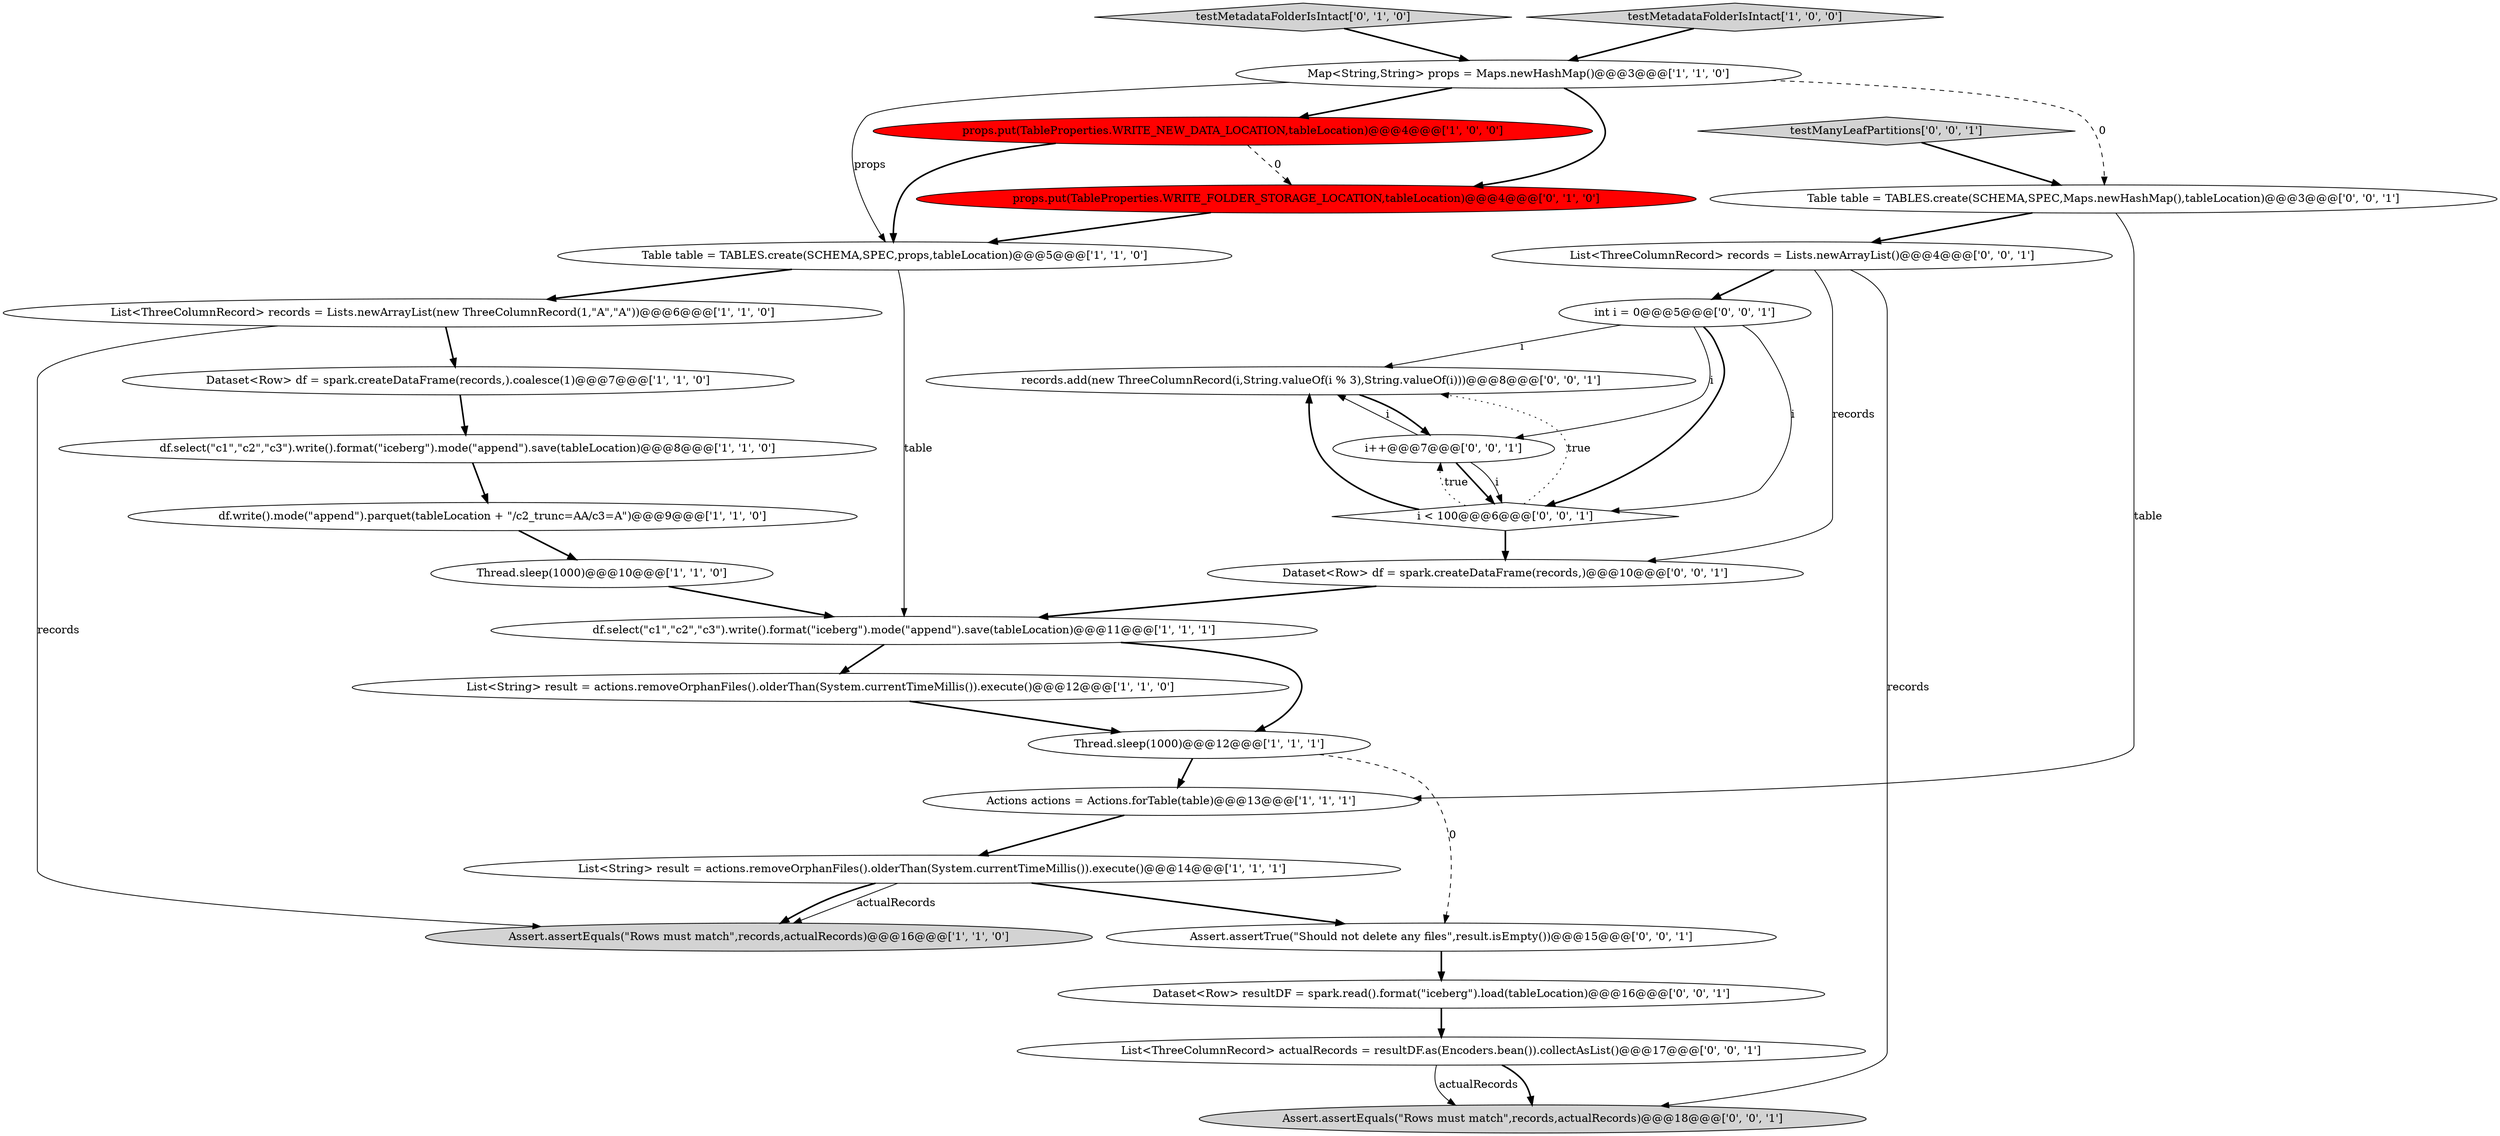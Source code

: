 digraph {
17 [style = filled, label = "records.add(new ThreeColumnRecord(i,String.valueOf(i % 3),String.valueOf(i)))@@@8@@@['0', '0', '1']", fillcolor = white, shape = ellipse image = "AAA0AAABBB3BBB"];
23 [style = filled, label = "int i = 0@@@5@@@['0', '0', '1']", fillcolor = white, shape = ellipse image = "AAA0AAABBB3BBB"];
18 [style = filled, label = "List<ThreeColumnRecord> records = Lists.newArrayList()@@@4@@@['0', '0', '1']", fillcolor = white, shape = ellipse image = "AAA0AAABBB3BBB"];
15 [style = filled, label = "testMetadataFolderIsIntact['0', '1', '0']", fillcolor = lightgray, shape = diamond image = "AAA0AAABBB2BBB"];
8 [style = filled, label = "df.write().mode(\"append\").parquet(tableLocation + \"/c2_trunc=AA/c3=A\")@@@9@@@['1', '1', '0']", fillcolor = white, shape = ellipse image = "AAA0AAABBB1BBB"];
1 [style = filled, label = "props.put(TableProperties.WRITE_NEW_DATA_LOCATION,tableLocation)@@@4@@@['1', '0', '0']", fillcolor = red, shape = ellipse image = "AAA1AAABBB1BBB"];
16 [style = filled, label = "props.put(TableProperties.WRITE_FOLDER_STORAGE_LOCATION,tableLocation)@@@4@@@['0', '1', '0']", fillcolor = red, shape = ellipse image = "AAA1AAABBB2BBB"];
6 [style = filled, label = "testMetadataFolderIsIntact['1', '0', '0']", fillcolor = lightgray, shape = diamond image = "AAA0AAABBB1BBB"];
21 [style = filled, label = "Dataset<Row> df = spark.createDataFrame(records,)@@@10@@@['0', '0', '1']", fillcolor = white, shape = ellipse image = "AAA0AAABBB3BBB"];
22 [style = filled, label = "Dataset<Row> resultDF = spark.read().format(\"iceberg\").load(tableLocation)@@@16@@@['0', '0', '1']", fillcolor = white, shape = ellipse image = "AAA0AAABBB3BBB"];
4 [style = filled, label = "df.select(\"c1\",\"c2\",\"c3\").write().format(\"iceberg\").mode(\"append\").save(tableLocation)@@@11@@@['1', '1', '1']", fillcolor = white, shape = ellipse image = "AAA0AAABBB1BBB"];
5 [style = filled, label = "Dataset<Row> df = spark.createDataFrame(records,).coalesce(1)@@@7@@@['1', '1', '0']", fillcolor = white, shape = ellipse image = "AAA0AAABBB1BBB"];
7 [style = filled, label = "Map<String,String> props = Maps.newHashMap()@@@3@@@['1', '1', '0']", fillcolor = white, shape = ellipse image = "AAA0AAABBB1BBB"];
24 [style = filled, label = "List<ThreeColumnRecord> actualRecords = resultDF.as(Encoders.bean()).collectAsList()@@@17@@@['0', '0', '1']", fillcolor = white, shape = ellipse image = "AAA0AAABBB3BBB"];
25 [style = filled, label = "Table table = TABLES.create(SCHEMA,SPEC,Maps.newHashMap(),tableLocation)@@@3@@@['0', '0', '1']", fillcolor = white, shape = ellipse image = "AAA0AAABBB3BBB"];
11 [style = filled, label = "Assert.assertEquals(\"Rows must match\",records,actualRecords)@@@16@@@['1', '1', '0']", fillcolor = lightgray, shape = ellipse image = "AAA0AAABBB1BBB"];
2 [style = filled, label = "Table table = TABLES.create(SCHEMA,SPEC,props,tableLocation)@@@5@@@['1', '1', '0']", fillcolor = white, shape = ellipse image = "AAA0AAABBB1BBB"];
19 [style = filled, label = "i < 100@@@6@@@['0', '0', '1']", fillcolor = white, shape = diamond image = "AAA0AAABBB3BBB"];
20 [style = filled, label = "i++@@@7@@@['0', '0', '1']", fillcolor = white, shape = ellipse image = "AAA0AAABBB3BBB"];
28 [style = filled, label = "Assert.assertEquals(\"Rows must match\",records,actualRecords)@@@18@@@['0', '0', '1']", fillcolor = lightgray, shape = ellipse image = "AAA0AAABBB3BBB"];
13 [style = filled, label = "Actions actions = Actions.forTable(table)@@@13@@@['1', '1', '1']", fillcolor = white, shape = ellipse image = "AAA0AAABBB1BBB"];
12 [style = filled, label = "List<String> result = actions.removeOrphanFiles().olderThan(System.currentTimeMillis()).execute()@@@12@@@['1', '1', '0']", fillcolor = white, shape = ellipse image = "AAA0AAABBB1BBB"];
26 [style = filled, label = "Assert.assertTrue(\"Should not delete any files\",result.isEmpty())@@@15@@@['0', '0', '1']", fillcolor = white, shape = ellipse image = "AAA0AAABBB3BBB"];
9 [style = filled, label = "Thread.sleep(1000)@@@12@@@['1', '1', '1']", fillcolor = white, shape = ellipse image = "AAA0AAABBB1BBB"];
27 [style = filled, label = "testManyLeafPartitions['0', '0', '1']", fillcolor = lightgray, shape = diamond image = "AAA0AAABBB3BBB"];
3 [style = filled, label = "df.select(\"c1\",\"c2\",\"c3\").write().format(\"iceberg\").mode(\"append\").save(tableLocation)@@@8@@@['1', '1', '0']", fillcolor = white, shape = ellipse image = "AAA0AAABBB1BBB"];
14 [style = filled, label = "List<ThreeColumnRecord> records = Lists.newArrayList(new ThreeColumnRecord(1,\"A\",\"A\"))@@@6@@@['1', '1', '0']", fillcolor = white, shape = ellipse image = "AAA0AAABBB1BBB"];
0 [style = filled, label = "Thread.sleep(1000)@@@10@@@['1', '1', '0']", fillcolor = white, shape = ellipse image = "AAA0AAABBB1BBB"];
10 [style = filled, label = "List<String> result = actions.removeOrphanFiles().olderThan(System.currentTimeMillis()).execute()@@@14@@@['1', '1', '1']", fillcolor = white, shape = ellipse image = "AAA0AAABBB1BBB"];
5->3 [style = bold, label=""];
13->10 [style = bold, label=""];
4->9 [style = bold, label=""];
24->28 [style = bold, label=""];
24->28 [style = solid, label="actualRecords"];
14->11 [style = solid, label="records"];
7->1 [style = bold, label=""];
15->7 [style = bold, label=""];
18->23 [style = bold, label=""];
10->11 [style = solid, label="actualRecords"];
18->21 [style = solid, label="records"];
19->17 [style = dotted, label="true"];
19->20 [style = dotted, label="true"];
14->5 [style = bold, label=""];
25->18 [style = bold, label=""];
23->17 [style = solid, label="i"];
10->26 [style = bold, label=""];
19->17 [style = bold, label=""];
23->19 [style = solid, label="i"];
16->2 [style = bold, label=""];
20->19 [style = solid, label="i"];
12->9 [style = bold, label=""];
26->22 [style = bold, label=""];
20->17 [style = solid, label="i"];
8->0 [style = bold, label=""];
2->4 [style = solid, label="table"];
23->20 [style = solid, label="i"];
25->13 [style = solid, label="table"];
7->2 [style = solid, label="props"];
0->4 [style = bold, label=""];
1->16 [style = dashed, label="0"];
3->8 [style = bold, label=""];
23->19 [style = bold, label=""];
2->14 [style = bold, label=""];
7->16 [style = bold, label=""];
9->26 [style = dashed, label="0"];
7->25 [style = dashed, label="0"];
4->12 [style = bold, label=""];
17->20 [style = bold, label=""];
1->2 [style = bold, label=""];
21->4 [style = bold, label=""];
18->28 [style = solid, label="records"];
22->24 [style = bold, label=""];
6->7 [style = bold, label=""];
20->19 [style = bold, label=""];
27->25 [style = bold, label=""];
9->13 [style = bold, label=""];
10->11 [style = bold, label=""];
19->21 [style = bold, label=""];
}
